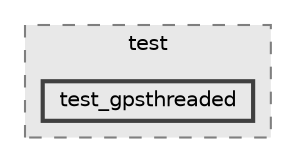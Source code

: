 digraph "archive/test/test_gpsthreaded"
{
 // LATEX_PDF_SIZE
  bgcolor="transparent";
  edge [fontname=Helvetica,fontsize=10,labelfontname=Helvetica,labelfontsize=10];
  node [fontname=Helvetica,fontsize=10,shape=box,height=0.2,width=0.4];
  compound=true
  subgraph clusterdir_1824dda77f0683acbf27b28a2d8f9eac {
    graph [ bgcolor="#e8e8e8", pencolor="grey50", label="test", fontname=Helvetica,fontsize=10 style="filled,dashed", URL="dir_1824dda77f0683acbf27b28a2d8f9eac.html",tooltip=""]
  dir_20127299ac02ee0f9c23b9b2cea2fe93 [label="test_gpsthreaded", fillcolor="#e8e8e8", color="grey25", style="filled,bold", URL="dir_20127299ac02ee0f9c23b9b2cea2fe93.html",tooltip=""];
  }
}
